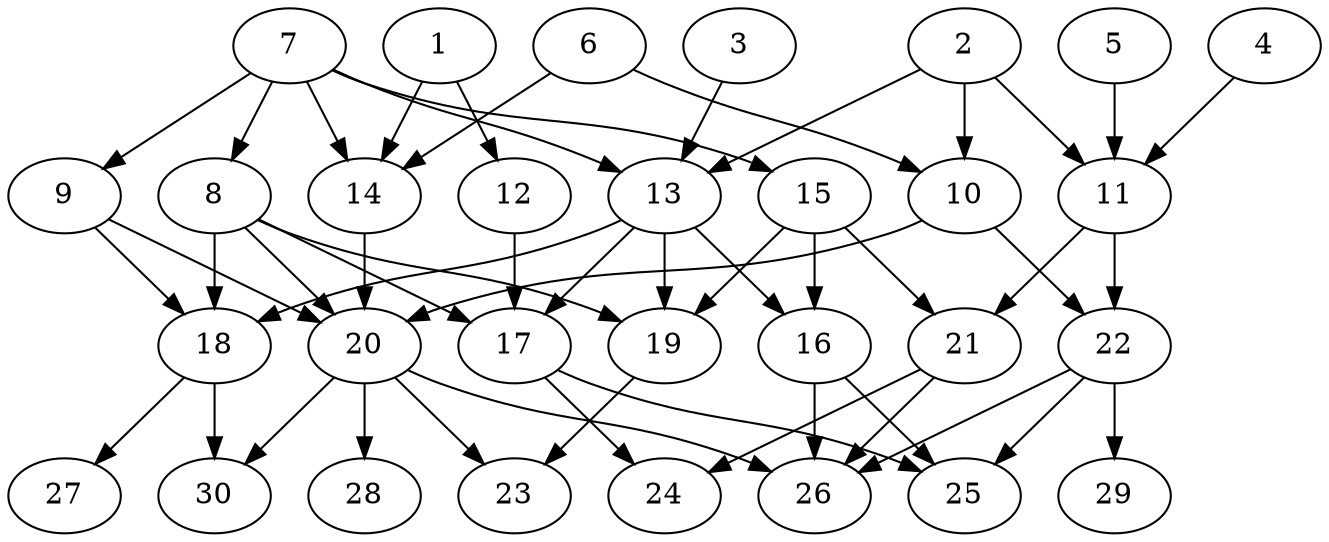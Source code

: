 // DAG automatically generated by daggen at Thu Oct  3 14:04:19 2019
// ./daggen --dot -n 30 --ccr 0.4 --fat 0.7 --regular 0.7 --density 0.5 --mindata 5242880 --maxdata 52428800 
digraph G {
  1 [size="54351360", alpha="0.09", expect_size="21740544"] 
  1 -> 12 [size ="21740544"]
  1 -> 14 [size ="21740544"]
  2 [size="119854080", alpha="0.06", expect_size="47941632"] 
  2 -> 10 [size ="47941632"]
  2 -> 11 [size ="47941632"]
  2 -> 13 [size ="47941632"]
  3 [size="80238080", alpha="0.08", expect_size="32095232"] 
  3 -> 13 [size ="32095232"]
  4 [size="50800640", alpha="0.02", expect_size="20320256"] 
  4 -> 11 [size ="20320256"]
  5 [size="112263680", alpha="0.10", expect_size="44905472"] 
  5 -> 11 [size ="44905472"]
  6 [size="112179200", alpha="0.13", expect_size="44871680"] 
  6 -> 10 [size ="44871680"]
  6 -> 14 [size ="44871680"]
  7 [size="38062080", alpha="0.08", expect_size="15224832"] 
  7 -> 8 [size ="15224832"]
  7 -> 9 [size ="15224832"]
  7 -> 13 [size ="15224832"]
  7 -> 14 [size ="15224832"]
  7 -> 15 [size ="15224832"]
  8 [size="37524480", alpha="0.19", expect_size="15009792"] 
  8 -> 17 [size ="15009792"]
  8 -> 18 [size ="15009792"]
  8 -> 19 [size ="15009792"]
  8 -> 20 [size ="15009792"]
  9 [size="96839680", alpha="0.14", expect_size="38735872"] 
  9 -> 18 [size ="38735872"]
  9 -> 20 [size ="38735872"]
  10 [size="114337280", alpha="0.16", expect_size="45734912"] 
  10 -> 20 [size ="45734912"]
  10 -> 22 [size ="45734912"]
  11 [size="20024320", alpha="0.19", expect_size="8009728"] 
  11 -> 21 [size ="8009728"]
  11 -> 22 [size ="8009728"]
  12 [size="74552320", alpha="0.06", expect_size="29820928"] 
  12 -> 17 [size ="29820928"]
  13 [size="108835840", alpha="0.11", expect_size="43534336"] 
  13 -> 16 [size ="43534336"]
  13 -> 17 [size ="43534336"]
  13 -> 18 [size ="43534336"]
  13 -> 19 [size ="43534336"]
  14 [size="35932160", alpha="0.00", expect_size="14372864"] 
  14 -> 20 [size ="14372864"]
  15 [size="48880640", alpha="0.16", expect_size="19552256"] 
  15 -> 16 [size ="19552256"]
  15 -> 19 [size ="19552256"]
  15 -> 21 [size ="19552256"]
  16 [size="110167040", alpha="0.07", expect_size="44066816"] 
  16 -> 25 [size ="44066816"]
  16 -> 26 [size ="44066816"]
  17 [size="67973120", alpha="0.15", expect_size="27189248"] 
  17 -> 24 [size ="27189248"]
  17 -> 25 [size ="27189248"]
  18 [size="115481600", alpha="0.08", expect_size="46192640"] 
  18 -> 27 [size ="46192640"]
  18 -> 30 [size ="46192640"]
  19 [size="110479360", alpha="0.15", expect_size="44191744"] 
  19 -> 23 [size ="44191744"]
  20 [size="75289600", alpha="0.07", expect_size="30115840"] 
  20 -> 23 [size ="30115840"]
  20 -> 26 [size ="30115840"]
  20 -> 28 [size ="30115840"]
  20 -> 30 [size ="30115840"]
  21 [size="52774400", alpha="0.06", expect_size="21109760"] 
  21 -> 24 [size ="21109760"]
  21 -> 26 [size ="21109760"]
  22 [size="45291520", alpha="0.03", expect_size="18116608"] 
  22 -> 25 [size ="18116608"]
  22 -> 26 [size ="18116608"]
  22 -> 29 [size ="18116608"]
  23 [size="83402240", alpha="0.11", expect_size="33360896"] 
  24 [size="29194240", alpha="0.05", expect_size="11677696"] 
  25 [size="30732800", alpha="0.17", expect_size="12293120"] 
  26 [size="127795200", alpha="0.05", expect_size="51118080"] 
  27 [size="49832960", alpha="0.17", expect_size="19933184"] 
  28 [size="20377600", alpha="0.14", expect_size="8151040"] 
  29 [size="67678720", alpha="0.04", expect_size="27071488"] 
  30 [size="40967680", alpha="0.12", expect_size="16387072"] 
}
